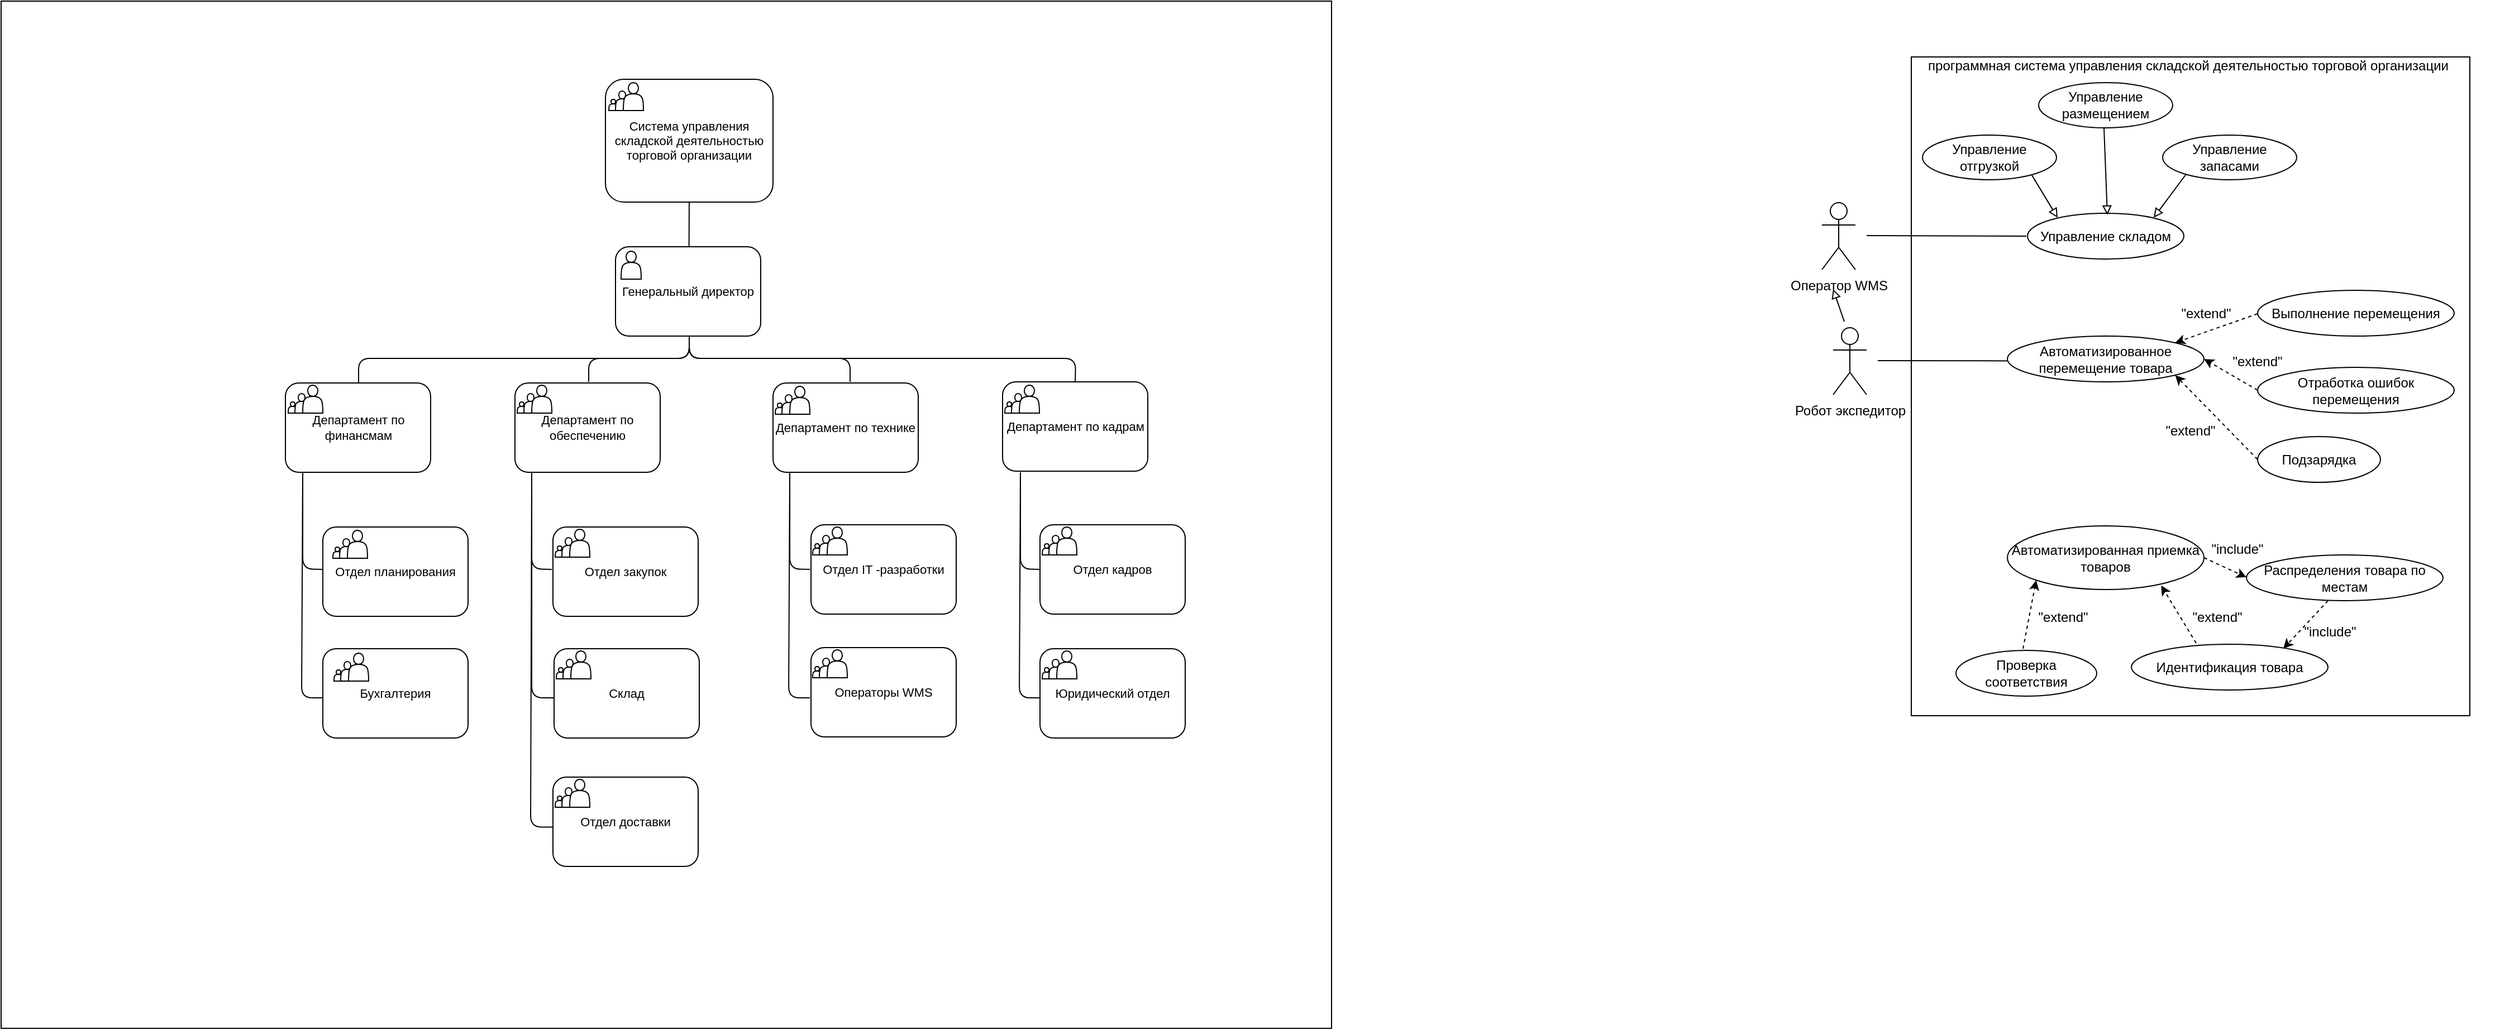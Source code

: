 <mxfile version="28.1.2">
  <diagram name="Страница — 1" id="FeVMbrDBXYHkl0j5YcD-">
    <mxGraphModel dx="1869" dy="-2881" grid="1" gridSize="10" guides="1" tooltips="1" connect="1" arrows="1" fold="1" page="1" pageScale="1" pageWidth="827" pageHeight="1169" math="0" shadow="0">
      <root>
        <mxCell id="0" />
        <mxCell id="1" parent="0" />
        <mxCell id="vhRR9uOZMTyl2STY0tmH-178" value="" style="rounded=0;whiteSpace=wrap;html=1;movable=0;resizable=0;rotatable=0;deletable=0;editable=0;locked=1;connectable=0;" parent="1" vertex="1">
          <mxGeometry x="1540" y="3760" width="500" height="590" as="geometry" />
        </mxCell>
        <mxCell id="vhRR9uOZMTyl2STY0tmH-177" value="" style="rounded=0;whiteSpace=wrap;html=1;movable=0;resizable=0;rotatable=0;deletable=0;editable=0;locked=1;connectable=0;" parent="1" vertex="1">
          <mxGeometry x="-170" y="3710" width="1191" height="920" as="geometry" />
        </mxCell>
        <mxCell id="vhRR9uOZMTyl2STY0tmH-59" value="&lt;font&gt;Система управления складской деятельностью торговой организации&lt;/font&gt;" style="rounded=1;whiteSpace=wrap;html=1;fontSize=11;" parent="1" vertex="1">
          <mxGeometry x="371" y="3780" width="150" height="110" as="geometry" />
        </mxCell>
        <mxCell id="vhRR9uOZMTyl2STY0tmH-68" value="" style="shape=actor;whiteSpace=wrap;html=1;fontSize=11;" parent="1" vertex="1">
          <mxGeometry x="374" y="3798" width="8" height="10" as="geometry" />
        </mxCell>
        <mxCell id="vhRR9uOZMTyl2STY0tmH-67" value="" style="shape=actor;whiteSpace=wrap;html=1;fontSize=11;" parent="1" vertex="1">
          <mxGeometry x="380" y="3790.5" width="12" height="17.5" as="geometry" />
        </mxCell>
        <mxCell id="vhRR9uOZMTyl2STY0tmH-66" value="" style="shape=actor;whiteSpace=wrap;html=1;fontSize=11;" parent="1" vertex="1">
          <mxGeometry x="387" y="3783" width="18" height="25" as="geometry" />
        </mxCell>
        <mxCell id="vhRR9uOZMTyl2STY0tmH-72" value="&lt;font&gt;Генеральный директор&lt;/font&gt;" style="rounded=1;whiteSpace=wrap;html=1;fontSize=11;" parent="1" vertex="1">
          <mxGeometry x="380" y="3930" width="130" height="80" as="geometry" />
        </mxCell>
        <mxCell id="vhRR9uOZMTyl2STY0tmH-74" value="" style="shape=actor;whiteSpace=wrap;html=1;fontSize=11;" parent="1" vertex="1">
          <mxGeometry x="385" y="3934" width="18" height="25" as="geometry" />
        </mxCell>
        <mxCell id="vhRR9uOZMTyl2STY0tmH-75" value="&lt;font&gt;Департамент по финансмам&lt;/font&gt;" style="rounded=1;whiteSpace=wrap;html=1;fontSize=11;" parent="1" vertex="1">
          <mxGeometry x="84.5" y="4052" width="130" height="80" as="geometry" />
        </mxCell>
        <mxCell id="vhRR9uOZMTyl2STY0tmH-81" value="&lt;font&gt;Отдел планирования&lt;/font&gt;" style="rounded=1;whiteSpace=wrap;html=1;fontSize=11;" parent="1" vertex="1">
          <mxGeometry x="118" y="4181" width="130" height="80" as="geometry" />
        </mxCell>
        <mxCell id="vhRR9uOZMTyl2STY0tmH-83" value="&lt;font&gt;Бухгалтерия&lt;/font&gt;" style="rounded=1;whiteSpace=wrap;html=1;fontSize=11;" parent="1" vertex="1">
          <mxGeometry x="118" y="4290" width="130" height="80" as="geometry" />
        </mxCell>
        <mxCell id="vhRR9uOZMTyl2STY0tmH-88" value="&lt;font&gt;Департамент по технике&lt;/font&gt;" style="rounded=1;whiteSpace=wrap;html=1;fontSize=11;" parent="1" vertex="1">
          <mxGeometry x="521" y="4052" width="130" height="80" as="geometry" />
        </mxCell>
        <mxCell id="vhRR9uOZMTyl2STY0tmH-89" value="" style="shape=actor;whiteSpace=wrap;html=1;fontSize=11;" parent="1" vertex="1">
          <mxGeometry x="523" y="4070" width="8" height="10" as="geometry" />
        </mxCell>
        <mxCell id="vhRR9uOZMTyl2STY0tmH-90" value="" style="shape=actor;whiteSpace=wrap;html=1;fontSize=11;" parent="1" vertex="1">
          <mxGeometry x="529" y="4062.5" width="12" height="17.5" as="geometry" />
        </mxCell>
        <mxCell id="vhRR9uOZMTyl2STY0tmH-91" value="" style="shape=actor;whiteSpace=wrap;html=1;fontSize=11;" parent="1" vertex="1">
          <mxGeometry x="536" y="4055" width="18" height="25" as="geometry" />
        </mxCell>
        <mxCell id="vhRR9uOZMTyl2STY0tmH-92" value="&lt;span&gt;Отдел IT -разработки&lt;/span&gt;" style="rounded=1;whiteSpace=wrap;html=1;fontSize=11;" parent="1" vertex="1">
          <mxGeometry x="555" y="4179" width="130" height="80" as="geometry" />
        </mxCell>
        <mxCell id="vhRR9uOZMTyl2STY0tmH-94" value="&lt;font&gt;Операторы WMS&lt;/font&gt;" style="rounded=1;whiteSpace=wrap;html=1;fontSize=11;" parent="1" vertex="1">
          <mxGeometry x="555" y="4289" width="130" height="80" as="geometry" />
        </mxCell>
        <mxCell id="vhRR9uOZMTyl2STY0tmH-98" value="" style="shape=actor;whiteSpace=wrap;html=1;fontSize=11;" parent="1" vertex="1">
          <mxGeometry x="127" y="4199" width="8" height="10" as="geometry" />
        </mxCell>
        <mxCell id="vhRR9uOZMTyl2STY0tmH-99" value="" style="shape=actor;whiteSpace=wrap;html=1;fontSize=11;" parent="1" vertex="1">
          <mxGeometry x="133" y="4191.5" width="12" height="17.5" as="geometry" />
        </mxCell>
        <mxCell id="vhRR9uOZMTyl2STY0tmH-100" value="" style="shape=actor;whiteSpace=wrap;html=1;fontSize=11;" parent="1" vertex="1">
          <mxGeometry x="140" y="4184" width="18" height="25" as="geometry" />
        </mxCell>
        <mxCell id="vhRR9uOZMTyl2STY0tmH-101" value="&lt;font&gt;Департамент по обеспечению&lt;/font&gt;" style="rounded=1;whiteSpace=wrap;html=1;fontSize=11;" parent="1" vertex="1">
          <mxGeometry x="290" y="4052" width="130" height="80" as="geometry" />
        </mxCell>
        <mxCell id="vhRR9uOZMTyl2STY0tmH-102" value="&lt;font&gt;Отдел закупок&lt;/font&gt;" style="rounded=1;whiteSpace=wrap;html=1;fontSize=11;" parent="1" vertex="1">
          <mxGeometry x="324" y="4181" width="130" height="80" as="geometry" />
        </mxCell>
        <mxCell id="vhRR9uOZMTyl2STY0tmH-103" value="&lt;font&gt;Склад&lt;/font&gt;" style="rounded=1;whiteSpace=wrap;html=1;fontSize=11;" parent="1" vertex="1">
          <mxGeometry x="325" y="4290" width="130" height="80" as="geometry" />
        </mxCell>
        <mxCell id="vhRR9uOZMTyl2STY0tmH-104" value="&lt;font&gt;Отдел доставки&lt;/font&gt;" style="rounded=1;whiteSpace=wrap;html=1;fontSize=11;" parent="1" vertex="1">
          <mxGeometry x="324" y="4405" width="130" height="80" as="geometry" />
        </mxCell>
        <mxCell id="vhRR9uOZMTyl2STY0tmH-105" value="&lt;font&gt;Департамент по кадрам&lt;/font&gt;" style="rounded=1;whiteSpace=wrap;html=1;fontSize=11;" parent="1" vertex="1">
          <mxGeometry x="726.5" y="4051" width="130" height="80" as="geometry" />
        </mxCell>
        <mxCell id="vhRR9uOZMTyl2STY0tmH-106" value="" style="shape=actor;whiteSpace=wrap;html=1;fontSize=11;" parent="1" vertex="1">
          <mxGeometry x="728.5" y="4069" width="8" height="10" as="geometry" />
        </mxCell>
        <mxCell id="vhRR9uOZMTyl2STY0tmH-107" value="" style="shape=actor;whiteSpace=wrap;html=1;fontSize=11;" parent="1" vertex="1">
          <mxGeometry x="734.5" y="4061.5" width="12" height="17.5" as="geometry" />
        </mxCell>
        <mxCell id="vhRR9uOZMTyl2STY0tmH-108" value="" style="shape=actor;whiteSpace=wrap;html=1;fontSize=11;" parent="1" vertex="1">
          <mxGeometry x="741.5" y="4054" width="18" height="25" as="geometry" />
        </mxCell>
        <mxCell id="vhRR9uOZMTyl2STY0tmH-110" value="&lt;span&gt;Отдел кадров&lt;/span&gt;" style="rounded=1;whiteSpace=wrap;html=1;fontSize=11;" parent="1" vertex="1">
          <mxGeometry x="760" y="4179" width="130" height="80" as="geometry" />
        </mxCell>
        <mxCell id="vhRR9uOZMTyl2STY0tmH-112" value="&lt;span&gt;Юридический отдел&lt;/span&gt;" style="rounded=1;whiteSpace=wrap;html=1;fontSize=11;" parent="1" vertex="1">
          <mxGeometry x="760" y="4290" width="130" height="80" as="geometry" />
        </mxCell>
        <mxCell id="vhRR9uOZMTyl2STY0tmH-113" value="" style="shape=actor;whiteSpace=wrap;html=1;" parent="1" vertex="1">
          <mxGeometry x="87" y="4069" width="8" height="10" as="geometry" />
        </mxCell>
        <mxCell id="vhRR9uOZMTyl2STY0tmH-114" value="" style="shape=actor;whiteSpace=wrap;html=1;" parent="1" vertex="1">
          <mxGeometry x="93" y="4061.5" width="12" height="17.5" as="geometry" />
        </mxCell>
        <mxCell id="vhRR9uOZMTyl2STY0tmH-115" value="" style="shape=actor;whiteSpace=wrap;html=1;" parent="1" vertex="1">
          <mxGeometry x="100" y="4054" width="18" height="25" as="geometry" />
        </mxCell>
        <mxCell id="vhRR9uOZMTyl2STY0tmH-116" value="" style="shape=actor;whiteSpace=wrap;html=1;" parent="1" vertex="1">
          <mxGeometry x="292" y="4069" width="8" height="10" as="geometry" />
        </mxCell>
        <mxCell id="vhRR9uOZMTyl2STY0tmH-117" value="" style="shape=actor;whiteSpace=wrap;html=1;" parent="1" vertex="1">
          <mxGeometry x="298" y="4061.5" width="12" height="17.5" as="geometry" />
        </mxCell>
        <mxCell id="vhRR9uOZMTyl2STY0tmH-118" value="" style="shape=actor;whiteSpace=wrap;html=1;" parent="1" vertex="1">
          <mxGeometry x="305" y="4054" width="18" height="25" as="geometry" />
        </mxCell>
        <mxCell id="vhRR9uOZMTyl2STY0tmH-120" value="" style="shape=actor;whiteSpace=wrap;html=1;" parent="1" vertex="1">
          <mxGeometry x="128" y="4309" width="8" height="10" as="geometry" />
        </mxCell>
        <mxCell id="vhRR9uOZMTyl2STY0tmH-121" value="" style="shape=actor;whiteSpace=wrap;html=1;" parent="1" vertex="1">
          <mxGeometry x="134" y="4301.5" width="12" height="17.5" as="geometry" />
        </mxCell>
        <mxCell id="vhRR9uOZMTyl2STY0tmH-122" value="" style="shape=actor;whiteSpace=wrap;html=1;" parent="1" vertex="1">
          <mxGeometry x="141" y="4294" width="18" height="25" as="geometry" />
        </mxCell>
        <mxCell id="vhRR9uOZMTyl2STY0tmH-125" value="" style="shape=actor;whiteSpace=wrap;html=1;" parent="1" vertex="1">
          <mxGeometry x="326" y="4198" width="8" height="10" as="geometry" />
        </mxCell>
        <mxCell id="vhRR9uOZMTyl2STY0tmH-126" value="" style="shape=actor;whiteSpace=wrap;html=1;" parent="1" vertex="1">
          <mxGeometry x="332" y="4190.5" width="12" height="17.5" as="geometry" />
        </mxCell>
        <mxCell id="vhRR9uOZMTyl2STY0tmH-127" value="" style="shape=actor;whiteSpace=wrap;html=1;" parent="1" vertex="1">
          <mxGeometry x="339" y="4183" width="18" height="25" as="geometry" />
        </mxCell>
        <mxCell id="vhRR9uOZMTyl2STY0tmH-131" value="" style="shape=actor;whiteSpace=wrap;html=1;" parent="1" vertex="1">
          <mxGeometry x="327" y="4307" width="8" height="10" as="geometry" />
        </mxCell>
        <mxCell id="vhRR9uOZMTyl2STY0tmH-132" value="" style="shape=actor;whiteSpace=wrap;html=1;" parent="1" vertex="1">
          <mxGeometry x="333" y="4299.5" width="12" height="17.5" as="geometry" />
        </mxCell>
        <mxCell id="vhRR9uOZMTyl2STY0tmH-133" value="" style="shape=actor;whiteSpace=wrap;html=1;" parent="1" vertex="1">
          <mxGeometry x="340" y="4292" width="18" height="25" as="geometry" />
        </mxCell>
        <mxCell id="vhRR9uOZMTyl2STY0tmH-134" value="" style="shape=actor;whiteSpace=wrap;html=1;" parent="1" vertex="1">
          <mxGeometry x="326" y="4422" width="8" height="10" as="geometry" />
        </mxCell>
        <mxCell id="vhRR9uOZMTyl2STY0tmH-135" value="" style="shape=actor;whiteSpace=wrap;html=1;" parent="1" vertex="1">
          <mxGeometry x="332" y="4414.5" width="12" height="17.5" as="geometry" />
        </mxCell>
        <mxCell id="vhRR9uOZMTyl2STY0tmH-136" value="" style="shape=actor;whiteSpace=wrap;html=1;" parent="1" vertex="1">
          <mxGeometry x="339" y="4407" width="18" height="25" as="geometry" />
        </mxCell>
        <mxCell id="vhRR9uOZMTyl2STY0tmH-137" value="" style="shape=actor;whiteSpace=wrap;html=1;" parent="1" vertex="1">
          <mxGeometry x="556.5" y="4196" width="8" height="10" as="geometry" />
        </mxCell>
        <mxCell id="vhRR9uOZMTyl2STY0tmH-138" value="" style="shape=actor;whiteSpace=wrap;html=1;" parent="1" vertex="1">
          <mxGeometry x="562.5" y="4188.5" width="12" height="17.5" as="geometry" />
        </mxCell>
        <mxCell id="vhRR9uOZMTyl2STY0tmH-139" value="" style="shape=actor;whiteSpace=wrap;html=1;" parent="1" vertex="1">
          <mxGeometry x="569.5" y="4181" width="18" height="25" as="geometry" />
        </mxCell>
        <mxCell id="vhRR9uOZMTyl2STY0tmH-140" value="" style="shape=actor;whiteSpace=wrap;html=1;" parent="1" vertex="1">
          <mxGeometry x="556.5" y="4306" width="8" height="10" as="geometry" />
        </mxCell>
        <mxCell id="vhRR9uOZMTyl2STY0tmH-141" value="" style="shape=actor;whiteSpace=wrap;html=1;" parent="1" vertex="1">
          <mxGeometry x="562.5" y="4298.5" width="12" height="17.5" as="geometry" />
        </mxCell>
        <mxCell id="vhRR9uOZMTyl2STY0tmH-142" value="" style="shape=actor;whiteSpace=wrap;html=1;" parent="1" vertex="1">
          <mxGeometry x="569.5" y="4291" width="18" height="25" as="geometry" />
        </mxCell>
        <mxCell id="vhRR9uOZMTyl2STY0tmH-143" value="" style="shape=actor;whiteSpace=wrap;html=1;" parent="1" vertex="1">
          <mxGeometry x="762" y="4196" width="8" height="10" as="geometry" />
        </mxCell>
        <mxCell id="vhRR9uOZMTyl2STY0tmH-144" value="" style="shape=actor;whiteSpace=wrap;html=1;" parent="1" vertex="1">
          <mxGeometry x="768" y="4188.5" width="12" height="17.5" as="geometry" />
        </mxCell>
        <mxCell id="vhRR9uOZMTyl2STY0tmH-145" value="" style="shape=actor;whiteSpace=wrap;html=1;" parent="1" vertex="1">
          <mxGeometry x="775" y="4181" width="18" height="25" as="geometry" />
        </mxCell>
        <mxCell id="vhRR9uOZMTyl2STY0tmH-146" value="" style="shape=actor;whiteSpace=wrap;html=1;" parent="1" vertex="1">
          <mxGeometry x="762" y="4307" width="8" height="10" as="geometry" />
        </mxCell>
        <mxCell id="vhRR9uOZMTyl2STY0tmH-147" value="" style="shape=actor;whiteSpace=wrap;html=1;" parent="1" vertex="1">
          <mxGeometry x="768" y="4299.5" width="12" height="17.5" as="geometry" />
        </mxCell>
        <mxCell id="vhRR9uOZMTyl2STY0tmH-148" value="" style="shape=actor;whiteSpace=wrap;html=1;" parent="1" vertex="1">
          <mxGeometry x="775" y="4292" width="18" height="25" as="geometry" />
        </mxCell>
        <mxCell id="vhRR9uOZMTyl2STY0tmH-150" value="" style="endArrow=none;html=1;rounded=0;endFill=0;" parent="1" edge="1">
          <mxGeometry width="50" height="50" relative="1" as="geometry">
            <mxPoint x="445.97" y="3890" as="sourcePoint" />
            <mxPoint x="445.8" y="3930" as="targetPoint" />
          </mxGeometry>
        </mxCell>
        <mxCell id="vhRR9uOZMTyl2STY0tmH-152" value="" style="endArrow=none;html=1;rounded=1;entryX=0.5;entryY=0;entryDx=0;entryDy=0;flowAnimation=0;curved=0;endFill=0;" parent="1" target="vhRR9uOZMTyl2STY0tmH-105" edge="1">
          <mxGeometry width="50" height="50" relative="1" as="geometry">
            <mxPoint x="446" y="4010" as="sourcePoint" />
            <mxPoint x="750" y="4020" as="targetPoint" />
            <Array as="points">
              <mxPoint x="446" y="4030" />
              <mxPoint x="792" y="4030" />
            </Array>
          </mxGeometry>
        </mxCell>
        <mxCell id="vhRR9uOZMTyl2STY0tmH-153" value="" style="endArrow=none;html=1;rounded=1;flowAnimation=0;curved=0;endFill=0;" parent="1" edge="1">
          <mxGeometry width="50" height="50" relative="1" as="geometry">
            <mxPoint x="446" y="4010" as="sourcePoint" />
            <mxPoint x="590" y="4051" as="targetPoint" />
            <Array as="points">
              <mxPoint x="446" y="4030" />
              <mxPoint x="590" y="4030" />
            </Array>
          </mxGeometry>
        </mxCell>
        <mxCell id="vhRR9uOZMTyl2STY0tmH-156" value="" style="endArrow=none;html=1;rounded=1;curved=0;endFill=0;" parent="1" edge="1">
          <mxGeometry width="50" height="50" relative="1" as="geometry">
            <mxPoint x="446" y="4010" as="sourcePoint" />
            <mxPoint x="150" y="4052" as="targetPoint" />
            <Array as="points">
              <mxPoint x="446" y="4030" />
              <mxPoint x="150" y="4030" />
            </Array>
          </mxGeometry>
        </mxCell>
        <mxCell id="vhRR9uOZMTyl2STY0tmH-157" value="" style="endArrow=none;html=1;rounded=1;flowAnimation=0;curved=0;endFill=0;" parent="1" edge="1">
          <mxGeometry width="50" height="50" relative="1" as="geometry">
            <mxPoint x="446" y="4010" as="sourcePoint" />
            <mxPoint x="356" y="4051" as="targetPoint" />
            <Array as="points">
              <mxPoint x="446" y="4030" />
              <mxPoint x="356" y="4030" />
            </Array>
          </mxGeometry>
        </mxCell>
        <mxCell id="vhRR9uOZMTyl2STY0tmH-158" value="" style="endArrow=none;html=1;rounded=1;curved=0;endFill=0;" parent="1" edge="1">
          <mxGeometry width="50" height="50" relative="1" as="geometry">
            <mxPoint x="100" y="4132" as="sourcePoint" />
            <mxPoint x="118" y="4334" as="targetPoint" />
            <Array as="points">
              <mxPoint x="99" y="4334" />
            </Array>
          </mxGeometry>
        </mxCell>
        <mxCell id="vhRR9uOZMTyl2STY0tmH-159" value="" style="endArrow=none;html=1;rounded=1;curved=0;endFill=0;" parent="1" edge="1">
          <mxGeometry width="50" height="50" relative="1" as="geometry">
            <mxPoint x="100" y="4132" as="sourcePoint" />
            <mxPoint x="118" y="4219" as="targetPoint" />
            <Array as="points">
              <mxPoint x="100" y="4218.5" />
            </Array>
          </mxGeometry>
        </mxCell>
        <mxCell id="vhRR9uOZMTyl2STY0tmH-169" value="" style="endArrow=none;html=1;rounded=1;curved=0;endFill=0;" parent="1" edge="1">
          <mxGeometry width="50" height="50" relative="1" as="geometry">
            <mxPoint x="305" y="4132" as="sourcePoint" />
            <mxPoint x="323" y="4219" as="targetPoint" />
            <Array as="points">
              <mxPoint x="305" y="4218.5" />
            </Array>
          </mxGeometry>
        </mxCell>
        <mxCell id="vhRR9uOZMTyl2STY0tmH-170" value="" style="endArrow=none;html=1;rounded=1;curved=0;endFill=0;" parent="1" edge="1">
          <mxGeometry width="50" height="50" relative="1" as="geometry">
            <mxPoint x="305" y="4132" as="sourcePoint" />
            <mxPoint x="325" y="4334" as="targetPoint" />
            <Array as="points">
              <mxPoint x="305" y="4334" />
            </Array>
          </mxGeometry>
        </mxCell>
        <mxCell id="vhRR9uOZMTyl2STY0tmH-171" value="" style="endArrow=none;html=1;rounded=1;curved=0;endFill=0;" parent="1" edge="1">
          <mxGeometry width="50" height="50" relative="1" as="geometry">
            <mxPoint x="305" y="4132" as="sourcePoint" />
            <mxPoint x="324" y="4449.75" as="targetPoint" />
            <Array as="points">
              <mxPoint x="304" y="4449.75" />
            </Array>
          </mxGeometry>
        </mxCell>
        <mxCell id="vhRR9uOZMTyl2STY0tmH-172" value="" style="endArrow=none;html=1;rounded=1;curved=0;endFill=0;" parent="1" edge="1">
          <mxGeometry width="50" height="50" relative="1" as="geometry">
            <mxPoint x="536" y="4132" as="sourcePoint" />
            <mxPoint x="554" y="4334" as="targetPoint" />
            <Array as="points">
              <mxPoint x="535" y="4334" />
            </Array>
          </mxGeometry>
        </mxCell>
        <mxCell id="vhRR9uOZMTyl2STY0tmH-173" value="" style="endArrow=none;html=1;rounded=1;curved=0;endFill=0;" parent="1" edge="1">
          <mxGeometry width="50" height="50" relative="1" as="geometry">
            <mxPoint x="536" y="4132" as="sourcePoint" />
            <mxPoint x="554" y="4219" as="targetPoint" />
            <Array as="points">
              <mxPoint x="536" y="4218.5" />
            </Array>
          </mxGeometry>
        </mxCell>
        <mxCell id="vhRR9uOZMTyl2STY0tmH-175" value="" style="endArrow=none;html=1;rounded=1;curved=0;endFill=0;" parent="1" edge="1">
          <mxGeometry width="50" height="50" relative="1" as="geometry">
            <mxPoint x="742.5" y="4132" as="sourcePoint" />
            <mxPoint x="760.5" y="4334" as="targetPoint" />
            <Array as="points">
              <mxPoint x="741.5" y="4334" />
            </Array>
          </mxGeometry>
        </mxCell>
        <mxCell id="vhRR9uOZMTyl2STY0tmH-176" value="" style="endArrow=none;html=1;rounded=1;curved=0;endFill=0;" parent="1" edge="1">
          <mxGeometry width="50" height="50" relative="1" as="geometry">
            <mxPoint x="742.5" y="4132" as="sourcePoint" />
            <mxPoint x="760.5" y="4219" as="targetPoint" />
            <Array as="points">
              <mxPoint x="742.5" y="4218.5" />
            </Array>
          </mxGeometry>
        </mxCell>
        <mxCell id="vhRR9uOZMTyl2STY0tmH-179" value="Оператор WMS" style="shape=umlActor;verticalLabelPosition=bottom;verticalAlign=top;html=1;outlineConnect=0;" parent="1" vertex="1">
          <mxGeometry x="1460" y="3890.5" width="30" height="60" as="geometry" />
        </mxCell>
        <mxCell id="vhRR9uOZMTyl2STY0tmH-184" value="Робот экспедитор" style="shape=umlActor;verticalLabelPosition=bottom;verticalAlign=top;html=1;outlineConnect=0;" parent="1" vertex="1">
          <mxGeometry x="1470" y="4002.5" width="30" height="60" as="geometry" />
        </mxCell>
        <mxCell id="vhRR9uOZMTyl2STY0tmH-186" value="Управление складом" style="ellipse;whiteSpace=wrap;html=1;" parent="1" vertex="1">
          <mxGeometry x="1644" y="3900" width="140" height="41" as="geometry" />
        </mxCell>
        <mxCell id="vhRR9uOZMTyl2STY0tmH-187" value="Управление отгрузкой" style="ellipse;whiteSpace=wrap;html=1;" parent="1" vertex="1">
          <mxGeometry x="1550" y="3830" width="120" height="40" as="geometry" />
        </mxCell>
        <mxCell id="vhRR9uOZMTyl2STY0tmH-188" value="Управление запасами" style="ellipse;whiteSpace=wrap;html=1;" parent="1" vertex="1">
          <mxGeometry x="1765" y="3830" width="120" height="40" as="geometry" />
        </mxCell>
        <mxCell id="vhRR9uOZMTyl2STY0tmH-189" value="Управление размещением" style="ellipse;whiteSpace=wrap;html=1;" parent="1" vertex="1">
          <mxGeometry x="1654" y="3783" width="120" height="40.5" as="geometry" />
        </mxCell>
        <mxCell id="vhRR9uOZMTyl2STY0tmH-191" value="" style="endArrow=block;html=1;rounded=0;endFill=0;" parent="1" edge="1">
          <mxGeometry width="50" height="50" relative="1" as="geometry">
            <mxPoint x="1648" y="3866" as="sourcePoint" />
            <mxPoint x="1671" y="3904" as="targetPoint" />
          </mxGeometry>
        </mxCell>
        <mxCell id="vhRR9uOZMTyl2STY0tmH-194" value="" style="endArrow=block;html=1;rounded=0;endFill=0;" parent="1" edge="1">
          <mxGeometry width="50" height="50" relative="1" as="geometry">
            <mxPoint x="1712.5" y="3823.5" as="sourcePoint" />
            <mxPoint x="1715.5" y="3901.5" as="targetPoint" />
          </mxGeometry>
        </mxCell>
        <mxCell id="vhRR9uOZMTyl2STY0tmH-195" value="" style="endArrow=block;html=1;rounded=0;endFill=0;" parent="1" edge="1">
          <mxGeometry width="50" height="50" relative="1" as="geometry">
            <mxPoint x="1786" y="3865" as="sourcePoint" />
            <mxPoint x="1757" y="3904" as="targetPoint" />
          </mxGeometry>
        </mxCell>
        <mxCell id="vhRR9uOZMTyl2STY0tmH-196" value="" style="endArrow=none;html=1;rounded=0;entryX=0.092;entryY=0.812;entryDx=0;entryDy=0;entryPerimeter=0;" parent="1" edge="1">
          <mxGeometry width="50" height="50" relative="1" as="geometry">
            <mxPoint x="1500" y="3920" as="sourcePoint" />
            <mxPoint x="1643.04" y="3920.48" as="targetPoint" />
          </mxGeometry>
        </mxCell>
        <mxCell id="vhRR9uOZMTyl2STY0tmH-198" value="Автоматизированное перемещение товара" style="ellipse;whiteSpace=wrap;html=1;" parent="1" vertex="1">
          <mxGeometry x="1626" y="4010" width="176" height="41" as="geometry" />
        </mxCell>
        <mxCell id="vhRR9uOZMTyl2STY0tmH-199" value="" style="endArrow=none;html=1;rounded=0;entryX=0.092;entryY=0.812;entryDx=0;entryDy=0;entryPerimeter=0;" parent="1" edge="1">
          <mxGeometry width="50" height="50" relative="1" as="geometry">
            <mxPoint x="1510" y="4032" as="sourcePoint" />
            <mxPoint x="1626" y="4032.21" as="targetPoint" />
          </mxGeometry>
        </mxCell>
        <mxCell id="vhRR9uOZMTyl2STY0tmH-200" value="Автоматизированная приемка товаров" style="ellipse;whiteSpace=wrap;html=1;" parent="1" vertex="1">
          <mxGeometry x="1626" y="4180" width="176" height="57" as="geometry" />
        </mxCell>
        <mxCell id="vhRR9uOZMTyl2STY0tmH-203" value="Выполнение перемещения" style="ellipse;whiteSpace=wrap;html=1;" parent="1" vertex="1">
          <mxGeometry x="1850" y="3969" width="176" height="41" as="geometry" />
        </mxCell>
        <mxCell id="vhRR9uOZMTyl2STY0tmH-204" value="Отработка ошибок перемещения" style="ellipse;whiteSpace=wrap;html=1;" parent="1" vertex="1">
          <mxGeometry x="1850" y="4038" width="176" height="41" as="geometry" />
        </mxCell>
        <mxCell id="vhRR9uOZMTyl2STY0tmH-205" value="Подзарядка" style="ellipse;whiteSpace=wrap;html=1;" parent="1" vertex="1">
          <mxGeometry x="1850" y="4100" width="110" height="41" as="geometry" />
        </mxCell>
        <mxCell id="vhRR9uOZMTyl2STY0tmH-207" value="Распределения товара по местам" style="ellipse;whiteSpace=wrap;html=1;" parent="1" vertex="1">
          <mxGeometry x="1840" y="4206" width="176" height="41" as="geometry" />
        </mxCell>
        <mxCell id="vhRR9uOZMTyl2STY0tmH-208" value="Идентификация товара" style="ellipse;whiteSpace=wrap;html=1;" parent="1" vertex="1">
          <mxGeometry x="1737" y="4286" width="176" height="41" as="geometry" />
        </mxCell>
        <mxCell id="vhRR9uOZMTyl2STY0tmH-209" value="Проверка соответствия" style="ellipse;whiteSpace=wrap;html=1;" parent="1" vertex="1">
          <mxGeometry x="1580" y="4291.5" width="126" height="41" as="geometry" />
        </mxCell>
        <mxCell id="vhRR9uOZMTyl2STY0tmH-221" value="" style="endArrow=classic;html=1;rounded=0;dashed=1;" parent="1" edge="1">
          <mxGeometry width="50" height="50" relative="1" as="geometry">
            <mxPoint x="1913" y="4247" as="sourcePoint" />
            <mxPoint x="1873" y="4290" as="targetPoint" />
          </mxGeometry>
        </mxCell>
        <mxCell id="vhRR9uOZMTyl2STY0tmH-222" value="&quot;include&quot;" style="text;html=1;align=center;verticalAlign=middle;whiteSpace=wrap;rounded=0;" parent="1" vertex="1">
          <mxGeometry x="1885" y="4260" width="60" height="30" as="geometry" />
        </mxCell>
        <mxCell id="vhRR9uOZMTyl2STY0tmH-224" value="" style="endArrow=block;html=1;rounded=0;endFill=0;" parent="1" edge="1">
          <mxGeometry width="50" height="50" relative="1" as="geometry">
            <mxPoint x="1480" y="3997" as="sourcePoint" />
            <mxPoint x="1470" y="3968" as="targetPoint" />
          </mxGeometry>
        </mxCell>
        <mxCell id="MdSQUlmUv0uSIag0QEDe-2" value="" style="endArrow=classic;html=1;rounded=0;dashed=1;exitX=1;exitY=0.5;exitDx=0;exitDy=0;" edge="1" parent="1" source="vhRR9uOZMTyl2STY0tmH-200">
          <mxGeometry width="50" height="50" relative="1" as="geometry">
            <mxPoint x="1810" y="4206" as="sourcePoint" />
            <mxPoint x="1840" y="4226" as="targetPoint" />
          </mxGeometry>
        </mxCell>
        <mxCell id="MdSQUlmUv0uSIag0QEDe-3" value="&quot;include&quot;" style="text;html=1;align=center;verticalAlign=middle;whiteSpace=wrap;rounded=0;" vertex="1" parent="1">
          <mxGeometry x="1802" y="4186" width="60" height="30" as="geometry" />
        </mxCell>
        <mxCell id="MdSQUlmUv0uSIag0QEDe-5" value="" style="endArrow=classic;html=1;rounded=0;dashed=1;entryX=1;entryY=0;entryDx=0;entryDy=0;" edge="1" parent="1" target="vhRR9uOZMTyl2STY0tmH-198">
          <mxGeometry width="50" height="50" relative="1" as="geometry">
            <mxPoint x="1850" y="3990" as="sourcePoint" />
            <mxPoint x="1858" y="4007" as="targetPoint" />
          </mxGeometry>
        </mxCell>
        <mxCell id="MdSQUlmUv0uSIag0QEDe-6" value="&quot;extend&quot;" style="text;html=1;align=center;verticalAlign=middle;whiteSpace=wrap;rounded=0;" vertex="1" parent="1">
          <mxGeometry x="1774" y="3974.5" width="60" height="30" as="geometry" />
        </mxCell>
        <mxCell id="MdSQUlmUv0uSIag0QEDe-7" value="" style="endArrow=classic;html=1;rounded=0;dashed=1;entryX=1;entryY=0.5;entryDx=0;entryDy=0;exitX=0;exitY=0.5;exitDx=0;exitDy=0;" edge="1" parent="1" source="vhRR9uOZMTyl2STY0tmH-204" target="vhRR9uOZMTyl2STY0tmH-198">
          <mxGeometry width="50" height="50" relative="1" as="geometry">
            <mxPoint x="1883" y="4030" as="sourcePoint" />
            <mxPoint x="1810" y="4056" as="targetPoint" />
          </mxGeometry>
        </mxCell>
        <mxCell id="MdSQUlmUv0uSIag0QEDe-8" value="&quot;extend&quot;" style="text;html=1;align=center;verticalAlign=middle;whiteSpace=wrap;rounded=0;" vertex="1" parent="1">
          <mxGeometry x="1820" y="4017.5" width="60" height="30" as="geometry" />
        </mxCell>
        <mxCell id="MdSQUlmUv0uSIag0QEDe-9" value="" style="endArrow=classic;html=1;rounded=0;dashed=1;entryX=1;entryY=1;entryDx=0;entryDy=0;exitX=0;exitY=0.5;exitDx=0;exitDy=0;" edge="1" parent="1" source="vhRR9uOZMTyl2STY0tmH-205" target="vhRR9uOZMTyl2STY0tmH-198">
          <mxGeometry width="50" height="50" relative="1" as="geometry">
            <mxPoint x="1848" y="4098" as="sourcePoint" />
            <mxPoint x="1800" y="4070" as="targetPoint" />
          </mxGeometry>
        </mxCell>
        <mxCell id="MdSQUlmUv0uSIag0QEDe-10" value="&quot;extend&quot;" style="text;html=1;align=center;verticalAlign=middle;whiteSpace=wrap;rounded=0;" vertex="1" parent="1">
          <mxGeometry x="1760" y="4080" width="60" height="30" as="geometry" />
        </mxCell>
        <mxCell id="MdSQUlmUv0uSIag0QEDe-12" value="" style="endArrow=classic;html=1;rounded=0;dashed=1;entryX=0.782;entryY=0.936;entryDx=0;entryDy=0;entryPerimeter=0;" edge="1" parent="1" target="vhRR9uOZMTyl2STY0tmH-200">
          <mxGeometry width="50" height="50" relative="1" as="geometry">
            <mxPoint x="1795" y="4285" as="sourcePoint" />
            <mxPoint x="1770" y="4250" as="targetPoint" />
          </mxGeometry>
        </mxCell>
        <mxCell id="MdSQUlmUv0uSIag0QEDe-13" value="&quot;extend&quot;" style="text;html=1;align=center;verticalAlign=middle;whiteSpace=wrap;rounded=0;" vertex="1" parent="1">
          <mxGeometry x="1784" y="4247" width="60" height="30" as="geometry" />
        </mxCell>
        <mxCell id="MdSQUlmUv0uSIag0QEDe-14" value="" style="endArrow=classic;html=1;rounded=0;dashed=1;entryX=0;entryY=1;entryDx=0;entryDy=0;" edge="1" parent="1" target="vhRR9uOZMTyl2STY0tmH-200">
          <mxGeometry width="50" height="50" relative="1" as="geometry">
            <mxPoint x="1640" y="4290" as="sourcePoint" />
            <mxPoint x="1590" y="4240" as="targetPoint" />
          </mxGeometry>
        </mxCell>
        <mxCell id="MdSQUlmUv0uSIag0QEDe-15" value="&quot;extend&quot;" style="text;html=1;align=center;verticalAlign=middle;whiteSpace=wrap;rounded=0;" vertex="1" parent="1">
          <mxGeometry x="1646" y="4247" width="60" height="30" as="geometry" />
        </mxCell>
        <mxCell id="MdSQUlmUv0uSIag0QEDe-16" value="программная система управления складской деятельностью торговой организации" style="text;html=1;align=center;verticalAlign=middle;whiteSpace=wrap;rounded=0;" vertex="1" parent="1">
          <mxGeometry x="1510" y="3753" width="556" height="30" as="geometry" />
        </mxCell>
      </root>
    </mxGraphModel>
  </diagram>
</mxfile>
